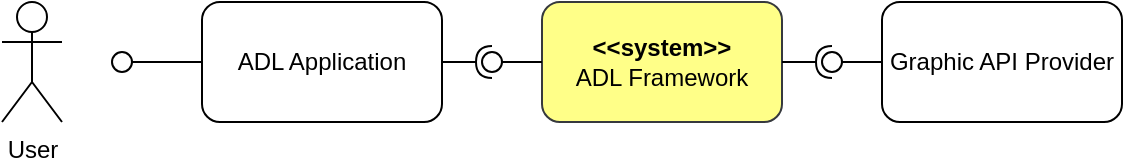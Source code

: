 <mxfile version="22.0.3" type="device">
  <diagram name="Trang-1" id="KFzge3xoaqVoeOsGdTEW">
    <mxGraphModel dx="1101" dy="738" grid="1" gridSize="10" guides="1" tooltips="1" connect="1" arrows="1" fold="1" page="1" pageScale="1" pageWidth="827" pageHeight="1169" math="0" shadow="0">
      <root>
        <mxCell id="0" />
        <mxCell id="1" parent="0" />
        <mxCell id="pMCDGWCpw_Z-ZE_u98ok-1" value="User" style="shape=umlActor;verticalLabelPosition=bottom;verticalAlign=top;html=1;outlineConnect=0;" parent="1" vertex="1">
          <mxGeometry x="200" y="160" width="30" height="60" as="geometry" />
        </mxCell>
        <mxCell id="pMCDGWCpw_Z-ZE_u98ok-2" value="ADL Application" style="rounded=1;whiteSpace=wrap;html=1;" parent="1" vertex="1">
          <mxGeometry x="300" y="160" width="120" height="60" as="geometry" />
        </mxCell>
        <mxCell id="pMCDGWCpw_Z-ZE_u98ok-5" value="&lt;b&gt;&amp;lt;&amp;lt;system&amp;gt;&amp;gt;&lt;/b&gt;&lt;br&gt;ADL Framework" style="rounded=1;whiteSpace=wrap;html=1;fillColor=#ffff88;strokeColor=#36393d;" parent="1" vertex="1">
          <mxGeometry x="470" y="160" width="120" height="60" as="geometry" />
        </mxCell>
        <mxCell id="pMCDGWCpw_Z-ZE_u98ok-18" value="" style="rounded=0;orthogonalLoop=1;jettySize=auto;html=1;endArrow=oval;endFill=0;sketch=0;sourcePerimeterSpacing=0;targetPerimeterSpacing=0;endSize=10;" parent="1" source="pMCDGWCpw_Z-ZE_u98ok-2" target="pMCDGWCpw_Z-ZE_u98ok-19" edge="1">
          <mxGeometry relative="1" as="geometry">
            <mxPoint x="150" y="425" as="sourcePoint" />
          </mxGeometry>
        </mxCell>
        <mxCell id="pMCDGWCpw_Z-ZE_u98ok-19" value="" style="ellipse;whiteSpace=wrap;html=1;align=center;aspect=fixed;fillColor=none;strokeColor=none;resizable=0;perimeter=centerPerimeter;rotatable=0;allowArrows=0;points=[];outlineConnect=1;" parent="1" vertex="1">
          <mxGeometry x="255" y="185" width="10" height="10" as="geometry" />
        </mxCell>
        <mxCell id="pMCDGWCpw_Z-ZE_u98ok-20" value="" style="rounded=0;orthogonalLoop=1;jettySize=auto;html=1;endArrow=halfCircle;endFill=0;endSize=6;strokeWidth=1;sketch=0;exitX=1;exitY=0.5;exitDx=0;exitDy=0;entryX=0.404;entryY=0.284;entryDx=0;entryDy=0;entryPerimeter=0;" parent="1" source="pMCDGWCpw_Z-ZE_u98ok-2" target="pMCDGWCpw_Z-ZE_u98ok-22" edge="1">
          <mxGeometry relative="1" as="geometry">
            <mxPoint x="380" y="235" as="sourcePoint" />
            <mxPoint x="440" y="190" as="targetPoint" />
          </mxGeometry>
        </mxCell>
        <mxCell id="pMCDGWCpw_Z-ZE_u98ok-21" value="" style="rounded=0;orthogonalLoop=1;jettySize=auto;html=1;endArrow=oval;endFill=0;sketch=0;sourcePerimeterSpacing=0;targetPerimeterSpacing=0;endSize=10;" parent="1" target="pMCDGWCpw_Z-ZE_u98ok-22" edge="1">
          <mxGeometry relative="1" as="geometry">
            <mxPoint x="470" y="190" as="sourcePoint" />
          </mxGeometry>
        </mxCell>
        <mxCell id="pMCDGWCpw_Z-ZE_u98ok-22" value="" style="ellipse;whiteSpace=wrap;html=1;align=center;aspect=fixed;fillColor=none;strokeColor=none;resizable=0;perimeter=centerPerimeter;rotatable=0;allowArrows=0;points=[];outlineConnect=1;" parent="1" vertex="1">
          <mxGeometry x="440" y="185" width="10" height="10" as="geometry" />
        </mxCell>
        <mxCell id="phR-fpStf2SeXHnw9IyS-2" value="Graphic API Provider" style="rounded=1;whiteSpace=wrap;html=1;" parent="1" vertex="1">
          <mxGeometry x="640" y="160" width="120" height="60" as="geometry" />
        </mxCell>
        <mxCell id="phR-fpStf2SeXHnw9IyS-3" value="" style="rounded=0;orthogonalLoop=1;jettySize=auto;html=1;endArrow=halfCircle;endFill=0;endSize=6;strokeWidth=1;sketch=0;exitX=1;exitY=0.5;exitDx=0;exitDy=0;" parent="1" source="pMCDGWCpw_Z-ZE_u98ok-5" target="phR-fpStf2SeXHnw9IyS-5" edge="1">
          <mxGeometry relative="1" as="geometry">
            <mxPoint x="640" y="190" as="sourcePoint" />
          </mxGeometry>
        </mxCell>
        <mxCell id="phR-fpStf2SeXHnw9IyS-4" value="" style="rounded=0;orthogonalLoop=1;jettySize=auto;html=1;endArrow=oval;endFill=0;sketch=0;sourcePerimeterSpacing=0;targetPerimeterSpacing=0;endSize=10;exitX=0;exitY=0.5;exitDx=0;exitDy=0;" parent="1" source="phR-fpStf2SeXHnw9IyS-2" target="phR-fpStf2SeXHnw9IyS-5" edge="1">
          <mxGeometry relative="1" as="geometry">
            <mxPoint x="600" y="190" as="sourcePoint" />
          </mxGeometry>
        </mxCell>
        <mxCell id="phR-fpStf2SeXHnw9IyS-5" value="" style="ellipse;whiteSpace=wrap;html=1;align=center;aspect=fixed;fillColor=none;strokeColor=none;resizable=0;perimeter=centerPerimeter;rotatable=0;allowArrows=0;points=[];outlineConnect=1;" parent="1" vertex="1">
          <mxGeometry x="610" y="185" width="10" height="10" as="geometry" />
        </mxCell>
      </root>
    </mxGraphModel>
  </diagram>
</mxfile>
